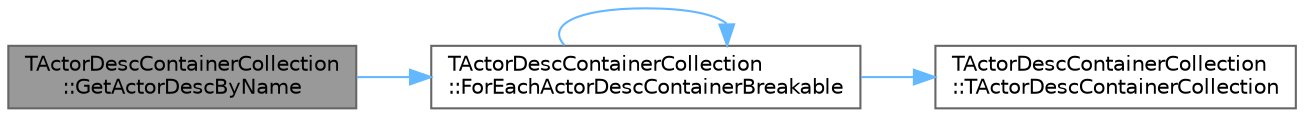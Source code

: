 digraph "TActorDescContainerCollection::GetActorDescByName"
{
 // INTERACTIVE_SVG=YES
 // LATEX_PDF_SIZE
  bgcolor="transparent";
  edge [fontname=Helvetica,fontsize=10,labelfontname=Helvetica,labelfontsize=10];
  node [fontname=Helvetica,fontsize=10,shape=box,height=0.2,width=0.4];
  rankdir="LR";
  Node1 [id="Node000001",label="TActorDescContainerCollection\l::GetActorDescByName",height=0.2,width=0.4,color="gray40", fillcolor="grey60", style="filled", fontcolor="black",tooltip=" "];
  Node1 -> Node2 [id="edge1_Node000001_Node000002",color="steelblue1",style="solid",tooltip=" "];
  Node2 [id="Node000002",label="TActorDescContainerCollection\l::ForEachActorDescContainerBreakable",height=0.2,width=0.4,color="grey40", fillcolor="white", style="filled",URL="$d6/d66/classTActorDescContainerCollection.html#adaec5908334705024abc228bca2a43a9",tooltip=" "];
  Node2 -> Node3 [id="edge2_Node000002_Node000003",color="steelblue1",style="solid",tooltip=" "];
  Node3 [id="Node000003",label="TActorDescContainerCollection\l::TActorDescContainerCollection",height=0.2,width=0.4,color="grey40", fillcolor="white", style="filled",URL="$d6/d66/classTActorDescContainerCollection.html#a8249656ed30d8ecc5eb175042be75b28",tooltip=" "];
  Node2 -> Node2 [id="edge3_Node000002_Node000002",color="steelblue1",style="solid",tooltip=" "];
}
